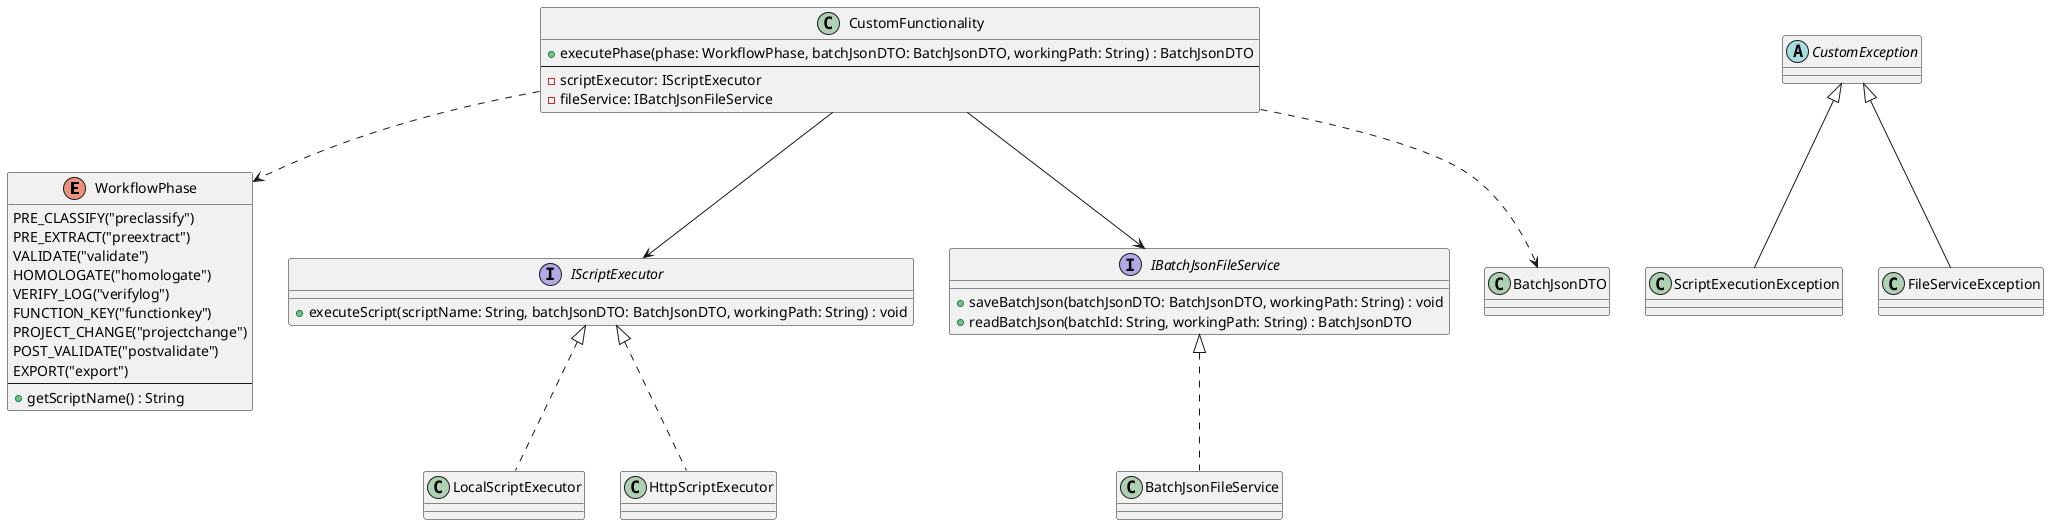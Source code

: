 @startuml

' Enumeración de fases con nombres de scripts
enum WorkflowPhase {
    PRE_CLASSIFY("preclassify")
    PRE_EXTRACT("preextract")
    VALIDATE("validate")
    HOMOLOGATE("homologate")
    VERIFY_LOG("verifylog")
    FUNCTION_KEY("functionkey")
    PROJECT_CHANGE("projectchange")
    POST_VALIDATE("postvalidate")
    EXPORT("export")
    --
    + getScriptName() : String
}

' Interfaces
interface IScriptExecutor {
    + executeScript(scriptName: String, batchJsonDTO: BatchJsonDTO, workingPath: String) : void
}

interface IBatchJsonFileService {
    + saveBatchJson(batchJsonDTO: BatchJsonDTO, workingPath: String) : void
    + readBatchJson(batchId: String, workingPath: String) : BatchJsonDTO
}

' Implementaciones de IScriptExecutor
class LocalScriptExecutor implements IScriptExecutor
class HttpScriptExecutor implements IScriptExecutor

' Implementación de IBatchJsonFileService
class BatchJsonFileService implements IBatchJsonFileService

' Clase CustomFunctionality
class CustomFunctionality {
    + executePhase(phase: WorkflowPhase, batchJsonDTO: BatchJsonDTO, workingPath: String) : BatchJsonDTO
    --
    - scriptExecutor: IScriptExecutor
    - fileService: IBatchJsonFileService
}

' Excepciones
abstract class CustomException
class ScriptExecutionException extends CustomException
class FileServiceException extends CustomException

' Relaciones
CustomFunctionality --> IScriptExecutor
CustomFunctionality --> IBatchJsonFileService
CustomFunctionality ..> WorkflowPhase
CustomFunctionality ..> BatchJsonDTO



@enduml
